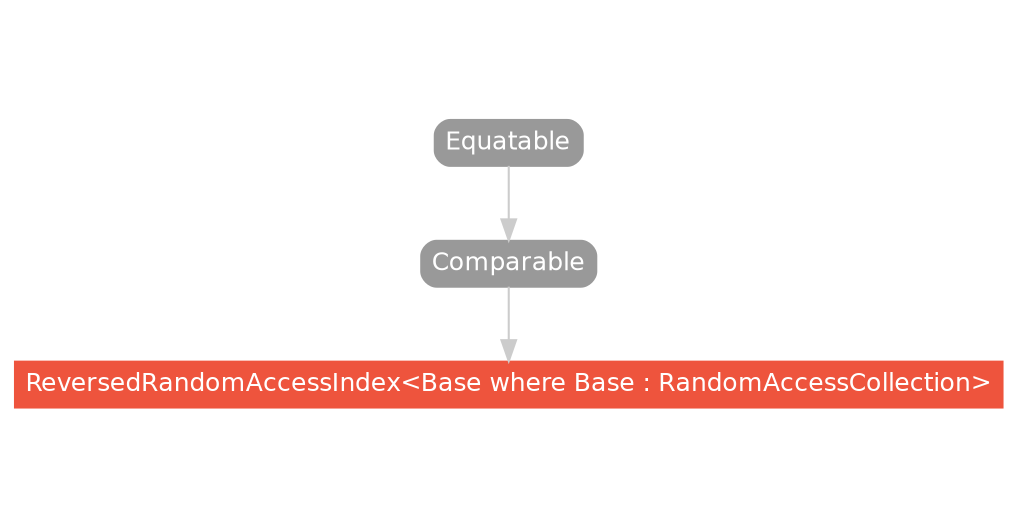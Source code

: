 strict digraph "ReversedRandomAccessIndex<Base where Base : RandomAccessCollection> - Type Hierarchy - SwiftDoc.org" {
    pad="0.1,0.8"
    node [shape=box, style="filled,rounded", color="#999999", fillcolor="#999999", fontcolor=white, fontname=Helvetica, fontnames="Helvetica,sansserif", fontsize=12, margin="0.07,0.05", height="0.3"]
    edge [color="#cccccc"]
    "Comparable" [URL="/protocol/Comparable/hierarchy/"]
    "Equatable" [URL="/protocol/Equatable/hierarchy/"]
    "ReversedRandomAccessIndex<Base where Base : RandomAccessCollection>" [URL="/type/ReversedRandomAccessIndex/", style="filled", fillcolor="#ee543d", color="#ee543d"]    "Comparable" -> "ReversedRandomAccessIndex<Base where Base : RandomAccessCollection>"
    "Equatable" -> "Comparable"
    subgraph Types {
        rank = max; "ReversedRandomAccessIndex<Base where Base : RandomAccessCollection>";
    }
}